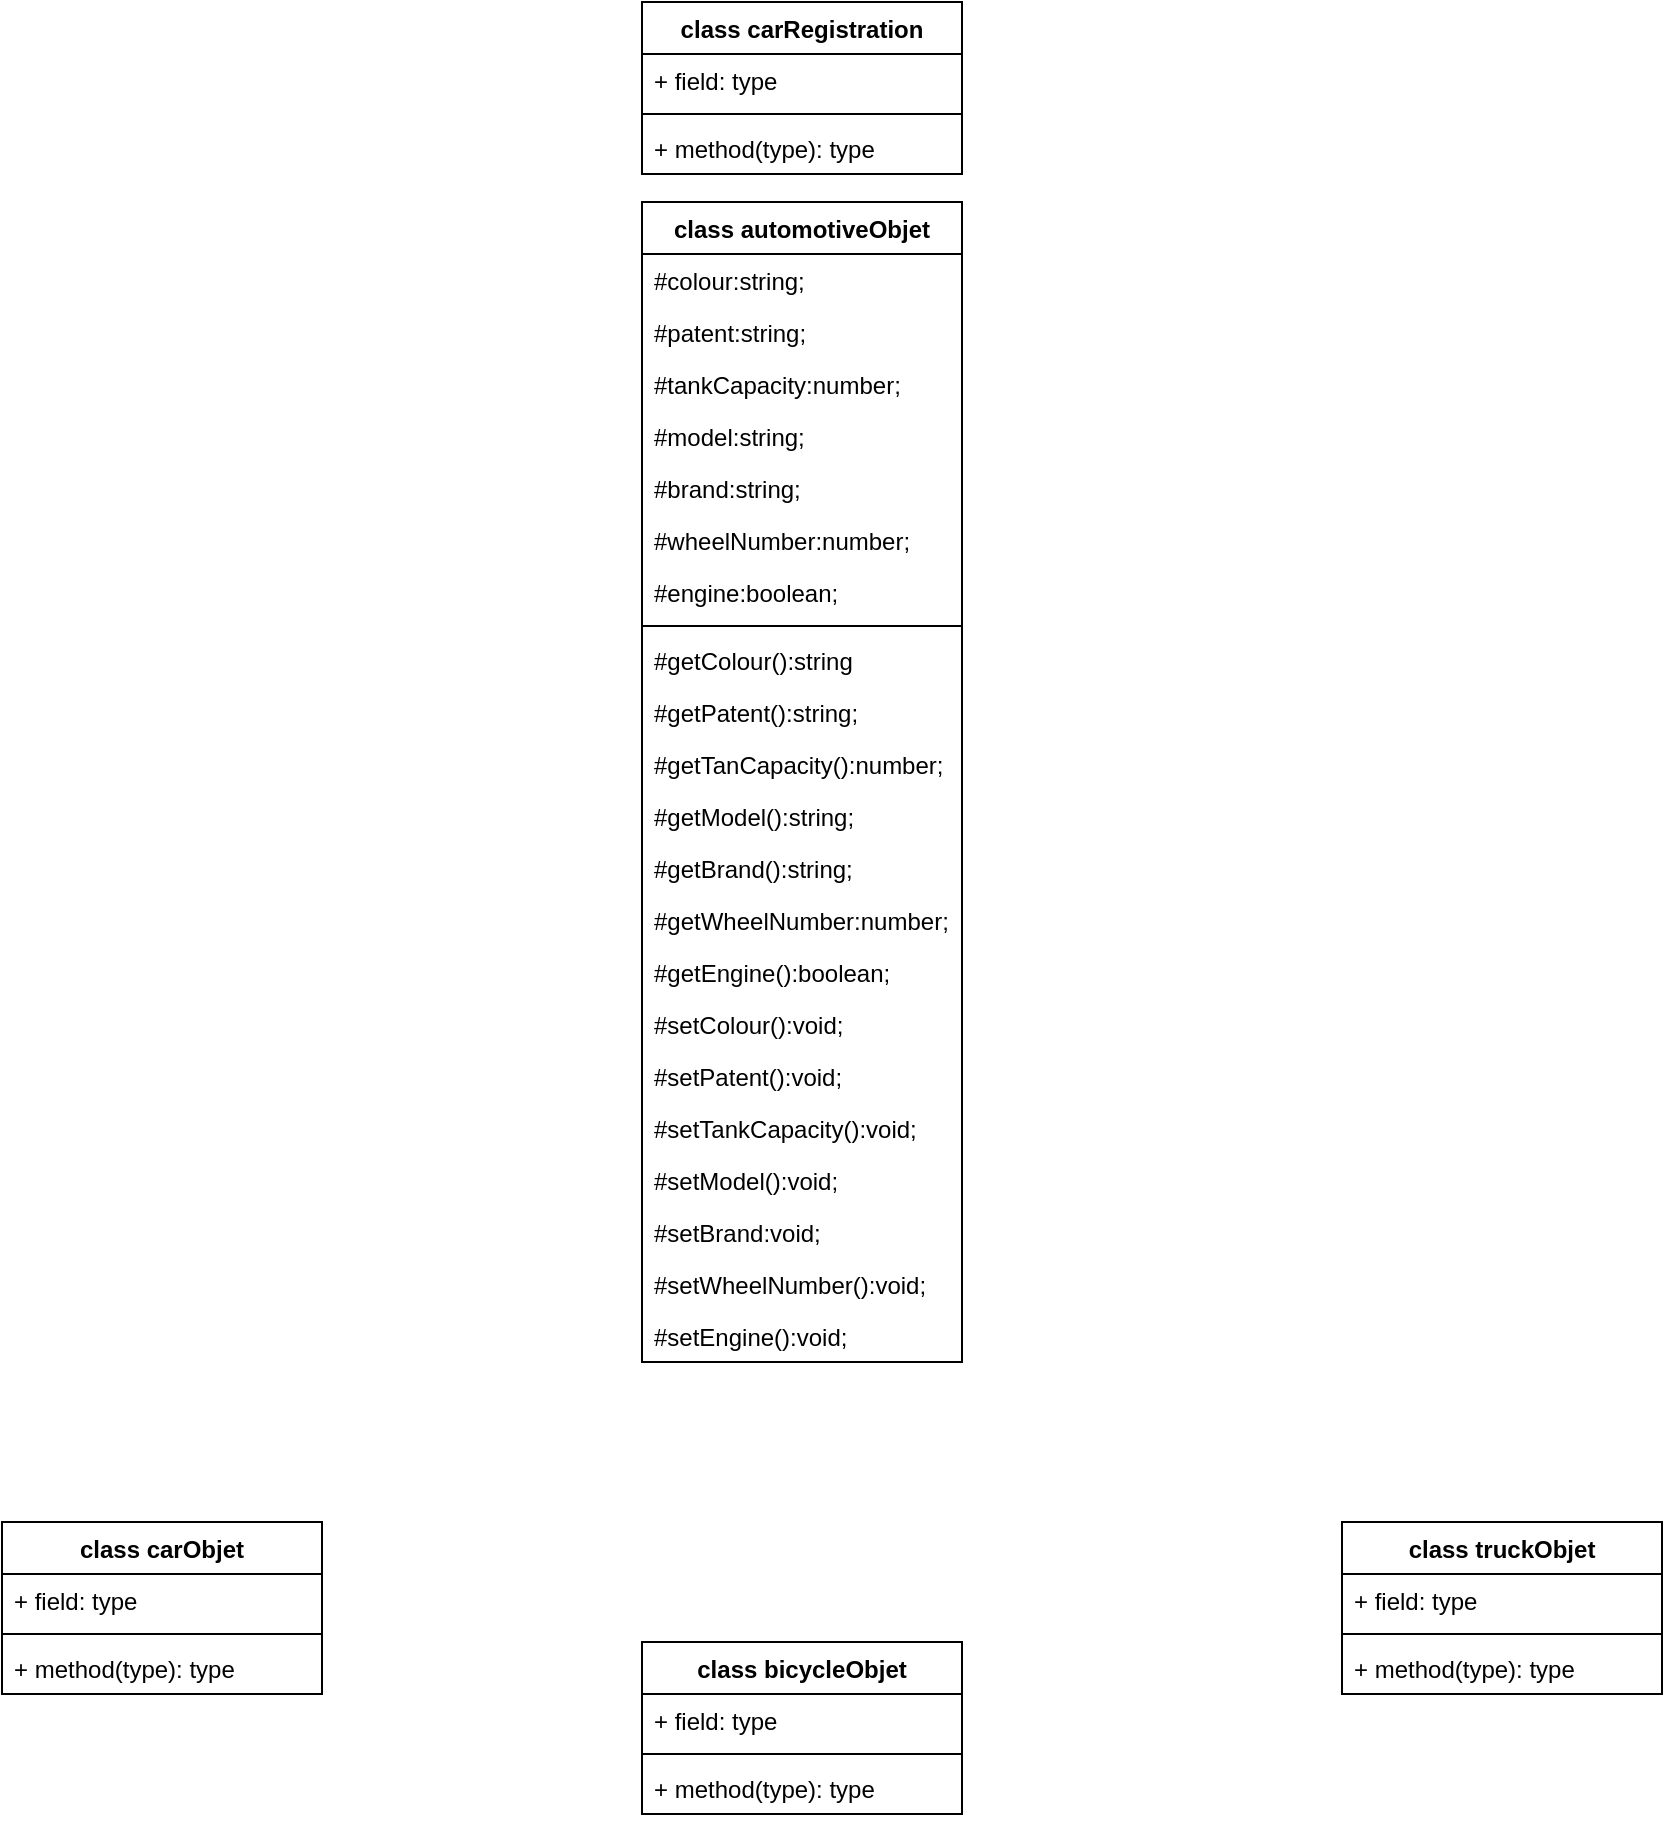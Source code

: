 <mxfile version="20.3.6" type="github" pages="2">
  <diagram name="Page-1" id="e7e014a7-5840-1c2e-5031-d8a46d1fe8dd">
    <mxGraphModel dx="1422" dy="786" grid="1" gridSize="10" guides="1" tooltips="1" connect="1" arrows="1" fold="1" page="1" pageScale="1" pageWidth="1200" pageHeight="1920" background="none" math="0" shadow="0">
      <root>
        <mxCell id="0" />
        <mxCell id="1" parent="0" />
        <mxCell id="Vqm908BKQOVYGzbheek5-41" value="class carRegistration" style="swimlane;fontStyle=1;align=center;verticalAlign=top;childLayout=stackLayout;horizontal=1;startSize=26;horizontalStack=0;resizeParent=1;resizeParentMax=0;resizeLast=0;collapsible=1;marginBottom=0;" vertex="1" parent="1">
          <mxGeometry x="530" y="10" width="160" height="86" as="geometry" />
        </mxCell>
        <mxCell id="Vqm908BKQOVYGzbheek5-42" value="+ field: type" style="text;strokeColor=none;fillColor=none;align=left;verticalAlign=top;spacingLeft=4;spacingRight=4;overflow=hidden;rotatable=0;points=[[0,0.5],[1,0.5]];portConstraint=eastwest;" vertex="1" parent="Vqm908BKQOVYGzbheek5-41">
          <mxGeometry y="26" width="160" height="26" as="geometry" />
        </mxCell>
        <mxCell id="Vqm908BKQOVYGzbheek5-43" value="" style="line;strokeWidth=1;fillColor=none;align=left;verticalAlign=middle;spacingTop=-1;spacingLeft=3;spacingRight=3;rotatable=0;labelPosition=right;points=[];portConstraint=eastwest;strokeColor=inherit;" vertex="1" parent="Vqm908BKQOVYGzbheek5-41">
          <mxGeometry y="52" width="160" height="8" as="geometry" />
        </mxCell>
        <mxCell id="Vqm908BKQOVYGzbheek5-44" value="+ method(type): type" style="text;strokeColor=none;fillColor=none;align=left;verticalAlign=top;spacingLeft=4;spacingRight=4;overflow=hidden;rotatable=0;points=[[0,0.5],[1,0.5]];portConstraint=eastwest;" vertex="1" parent="Vqm908BKQOVYGzbheek5-41">
          <mxGeometry y="60" width="160" height="26" as="geometry" />
        </mxCell>
        <mxCell id="Vqm908BKQOVYGzbheek5-45" value="class automotiveObjet" style="swimlane;fontStyle=1;align=center;verticalAlign=top;childLayout=stackLayout;horizontal=1;startSize=26;horizontalStack=0;resizeParent=1;resizeParentMax=0;resizeLast=0;collapsible=1;marginBottom=0;" vertex="1" parent="1">
          <mxGeometry x="530" y="110" width="160" height="580" as="geometry" />
        </mxCell>
        <mxCell id="Vqm908BKQOVYGzbheek5-46" value="#colour:string;" style="text;strokeColor=none;fillColor=none;align=left;verticalAlign=top;spacingLeft=4;spacingRight=4;overflow=hidden;rotatable=0;points=[[0,0.5],[1,0.5]];portConstraint=eastwest;" vertex="1" parent="Vqm908BKQOVYGzbheek5-45">
          <mxGeometry y="26" width="160" height="26" as="geometry" />
        </mxCell>
        <mxCell id="Vqm908BKQOVYGzbheek5-65" value="#patent:string;" style="text;strokeColor=none;fillColor=none;align=left;verticalAlign=top;spacingLeft=4;spacingRight=4;overflow=hidden;rotatable=0;points=[[0,0.5],[1,0.5]];portConstraint=eastwest;" vertex="1" parent="Vqm908BKQOVYGzbheek5-45">
          <mxGeometry y="52" width="160" height="26" as="geometry" />
        </mxCell>
        <mxCell id="Vqm908BKQOVYGzbheek5-66" value="#tankCapacity:number;" style="text;strokeColor=none;fillColor=none;align=left;verticalAlign=top;spacingLeft=4;spacingRight=4;overflow=hidden;rotatable=0;points=[[0,0.5],[1,0.5]];portConstraint=eastwest;" vertex="1" parent="Vqm908BKQOVYGzbheek5-45">
          <mxGeometry y="78" width="160" height="26" as="geometry" />
        </mxCell>
        <mxCell id="Vqm908BKQOVYGzbheek5-67" value="#model:string;" style="text;strokeColor=none;fillColor=none;align=left;verticalAlign=top;spacingLeft=4;spacingRight=4;overflow=hidden;rotatable=0;points=[[0,0.5],[1,0.5]];portConstraint=eastwest;" vertex="1" parent="Vqm908BKQOVYGzbheek5-45">
          <mxGeometry y="104" width="160" height="26" as="geometry" />
        </mxCell>
        <mxCell id="Vqm908BKQOVYGzbheek5-69" value="#brand:string;" style="text;strokeColor=none;fillColor=none;align=left;verticalAlign=top;spacingLeft=4;spacingRight=4;overflow=hidden;rotatable=0;points=[[0,0.5],[1,0.5]];portConstraint=eastwest;" vertex="1" parent="Vqm908BKQOVYGzbheek5-45">
          <mxGeometry y="130" width="160" height="26" as="geometry" />
        </mxCell>
        <mxCell id="Vqm908BKQOVYGzbheek5-68" value="#wheelNumber:number;" style="text;strokeColor=none;fillColor=none;align=left;verticalAlign=top;spacingLeft=4;spacingRight=4;overflow=hidden;rotatable=0;points=[[0,0.5],[1,0.5]];portConstraint=eastwest;" vertex="1" parent="Vqm908BKQOVYGzbheek5-45">
          <mxGeometry y="156" width="160" height="26" as="geometry" />
        </mxCell>
        <mxCell id="Vqm908BKQOVYGzbheek5-75" value="#engine:boolean;" style="text;strokeColor=none;fillColor=none;align=left;verticalAlign=top;spacingLeft=4;spacingRight=4;overflow=hidden;rotatable=0;points=[[0,0.5],[1,0.5]];portConstraint=eastwest;" vertex="1" parent="Vqm908BKQOVYGzbheek5-45">
          <mxGeometry y="182" width="160" height="26" as="geometry" />
        </mxCell>
        <mxCell id="Vqm908BKQOVYGzbheek5-47" value="" style="line;strokeWidth=1;fillColor=none;align=left;verticalAlign=middle;spacingTop=-1;spacingLeft=3;spacingRight=3;rotatable=0;labelPosition=right;points=[];portConstraint=eastwest;strokeColor=inherit;" vertex="1" parent="Vqm908BKQOVYGzbheek5-45">
          <mxGeometry y="208" width="160" height="8" as="geometry" />
        </mxCell>
        <mxCell id="Vqm908BKQOVYGzbheek5-71" value="#getColour():string" style="text;strokeColor=none;fillColor=none;align=left;verticalAlign=top;spacingLeft=4;spacingRight=4;overflow=hidden;rotatable=0;points=[[0,0.5],[1,0.5]];portConstraint=eastwest;" vertex="1" parent="Vqm908BKQOVYGzbheek5-45">
          <mxGeometry y="216" width="160" height="26" as="geometry" />
        </mxCell>
        <mxCell id="Vqm908BKQOVYGzbheek5-72" value="#getPatent():string;" style="text;strokeColor=none;fillColor=none;align=left;verticalAlign=top;spacingLeft=4;spacingRight=4;overflow=hidden;rotatable=0;points=[[0,0.5],[1,0.5]];portConstraint=eastwest;" vertex="1" parent="Vqm908BKQOVYGzbheek5-45">
          <mxGeometry y="242" width="160" height="26" as="geometry" />
        </mxCell>
        <mxCell id="Vqm908BKQOVYGzbheek5-70" value="#getTanCapacity():number;" style="text;strokeColor=none;fillColor=none;align=left;verticalAlign=top;spacingLeft=4;spacingRight=4;overflow=hidden;rotatable=0;points=[[0,0.5],[1,0.5]];portConstraint=eastwest;" vertex="1" parent="Vqm908BKQOVYGzbheek5-45">
          <mxGeometry y="268" width="160" height="26" as="geometry" />
        </mxCell>
        <mxCell id="Vqm908BKQOVYGzbheek5-74" value="#getModel():string;" style="text;strokeColor=none;fillColor=none;align=left;verticalAlign=top;spacingLeft=4;spacingRight=4;overflow=hidden;rotatable=0;points=[[0,0.5],[1,0.5]];portConstraint=eastwest;" vertex="1" parent="Vqm908BKQOVYGzbheek5-45">
          <mxGeometry y="294" width="160" height="26" as="geometry" />
        </mxCell>
        <mxCell id="Vqm908BKQOVYGzbheek5-73" value="#getBrand():string;" style="text;strokeColor=none;fillColor=none;align=left;verticalAlign=top;spacingLeft=4;spacingRight=4;overflow=hidden;rotatable=0;points=[[0,0.5],[1,0.5]];portConstraint=eastwest;" vertex="1" parent="Vqm908BKQOVYGzbheek5-45">
          <mxGeometry y="320" width="160" height="26" as="geometry" />
        </mxCell>
        <mxCell id="Vqm908BKQOVYGzbheek5-48" value="#getWheelNumber:number;" style="text;strokeColor=none;fillColor=none;align=left;verticalAlign=top;spacingLeft=4;spacingRight=4;overflow=hidden;rotatable=0;points=[[0,0.5],[1,0.5]];portConstraint=eastwest;" vertex="1" parent="Vqm908BKQOVYGzbheek5-45">
          <mxGeometry y="346" width="160" height="26" as="geometry" />
        </mxCell>
        <mxCell id="Vqm908BKQOVYGzbheek5-76" value="#getEngine():boolean;" style="text;strokeColor=none;fillColor=none;align=left;verticalAlign=top;spacingLeft=4;spacingRight=4;overflow=hidden;rotatable=0;points=[[0,0.5],[1,0.5]];portConstraint=eastwest;" vertex="1" parent="Vqm908BKQOVYGzbheek5-45">
          <mxGeometry y="372" width="160" height="26" as="geometry" />
        </mxCell>
        <mxCell id="4XlIdxBGh-J4RA4Cl8wS-14" value="#setColour():void;" style="text;strokeColor=none;fillColor=none;align=left;verticalAlign=top;spacingLeft=4;spacingRight=4;overflow=hidden;rotatable=0;points=[[0,0.5],[1,0.5]];portConstraint=eastwest;" vertex="1" parent="Vqm908BKQOVYGzbheek5-45">
          <mxGeometry y="398" width="160" height="26" as="geometry" />
        </mxCell>
        <mxCell id="4XlIdxBGh-J4RA4Cl8wS-15" value="#setPatent():void;" style="text;strokeColor=none;fillColor=none;align=left;verticalAlign=top;spacingLeft=4;spacingRight=4;overflow=hidden;rotatable=0;points=[[0,0.5],[1,0.5]];portConstraint=eastwest;" vertex="1" parent="Vqm908BKQOVYGzbheek5-45">
          <mxGeometry y="424" width="160" height="26" as="geometry" />
        </mxCell>
        <mxCell id="4XlIdxBGh-J4RA4Cl8wS-16" value="#setTankCapacity():void;" style="text;strokeColor=none;fillColor=none;align=left;verticalAlign=top;spacingLeft=4;spacingRight=4;overflow=hidden;rotatable=0;points=[[0,0.5],[1,0.5]];portConstraint=eastwest;" vertex="1" parent="Vqm908BKQOVYGzbheek5-45">
          <mxGeometry y="450" width="160" height="26" as="geometry" />
        </mxCell>
        <mxCell id="4XlIdxBGh-J4RA4Cl8wS-17" value="#setModel():void;" style="text;strokeColor=none;fillColor=none;align=left;verticalAlign=top;spacingLeft=4;spacingRight=4;overflow=hidden;rotatable=0;points=[[0,0.5],[1,0.5]];portConstraint=eastwest;" vertex="1" parent="Vqm908BKQOVYGzbheek5-45">
          <mxGeometry y="476" width="160" height="26" as="geometry" />
        </mxCell>
        <mxCell id="4XlIdxBGh-J4RA4Cl8wS-18" value="#setBrand:void;" style="text;strokeColor=none;fillColor=none;align=left;verticalAlign=top;spacingLeft=4;spacingRight=4;overflow=hidden;rotatable=0;points=[[0,0.5],[1,0.5]];portConstraint=eastwest;" vertex="1" parent="Vqm908BKQOVYGzbheek5-45">
          <mxGeometry y="502" width="160" height="26" as="geometry" />
        </mxCell>
        <mxCell id="4XlIdxBGh-J4RA4Cl8wS-19" value="#setWheelNumber():void;" style="text;strokeColor=none;fillColor=none;align=left;verticalAlign=top;spacingLeft=4;spacingRight=4;overflow=hidden;rotatable=0;points=[[0,0.5],[1,0.5]];portConstraint=eastwest;" vertex="1" parent="Vqm908BKQOVYGzbheek5-45">
          <mxGeometry y="528" width="160" height="26" as="geometry" />
        </mxCell>
        <mxCell id="4XlIdxBGh-J4RA4Cl8wS-20" value="#setEngine():void;" style="text;strokeColor=none;fillColor=none;align=left;verticalAlign=top;spacingLeft=4;spacingRight=4;overflow=hidden;rotatable=0;points=[[0,0.5],[1,0.5]];portConstraint=eastwest;" vertex="1" parent="Vqm908BKQOVYGzbheek5-45">
          <mxGeometry y="554" width="160" height="26" as="geometry" />
        </mxCell>
        <mxCell id="Vqm908BKQOVYGzbheek5-49" value="class carObjet" style="swimlane;fontStyle=1;align=center;verticalAlign=top;childLayout=stackLayout;horizontal=1;startSize=26;horizontalStack=0;resizeParent=1;resizeParentMax=0;resizeLast=0;collapsible=1;marginBottom=0;" vertex="1" parent="1">
          <mxGeometry x="210" y="770" width="160" height="86" as="geometry" />
        </mxCell>
        <mxCell id="Vqm908BKQOVYGzbheek5-50" value="+ field: type" style="text;strokeColor=none;fillColor=none;align=left;verticalAlign=top;spacingLeft=4;spacingRight=4;overflow=hidden;rotatable=0;points=[[0,0.5],[1,0.5]];portConstraint=eastwest;" vertex="1" parent="Vqm908BKQOVYGzbheek5-49">
          <mxGeometry y="26" width="160" height="26" as="geometry" />
        </mxCell>
        <mxCell id="Vqm908BKQOVYGzbheek5-51" value="" style="line;strokeWidth=1;fillColor=none;align=left;verticalAlign=middle;spacingTop=-1;spacingLeft=3;spacingRight=3;rotatable=0;labelPosition=right;points=[];portConstraint=eastwest;strokeColor=inherit;" vertex="1" parent="Vqm908BKQOVYGzbheek5-49">
          <mxGeometry y="52" width="160" height="8" as="geometry" />
        </mxCell>
        <mxCell id="Vqm908BKQOVYGzbheek5-52" value="+ method(type): type" style="text;strokeColor=none;fillColor=none;align=left;verticalAlign=top;spacingLeft=4;spacingRight=4;overflow=hidden;rotatable=0;points=[[0,0.5],[1,0.5]];portConstraint=eastwest;" vertex="1" parent="Vqm908BKQOVYGzbheek5-49">
          <mxGeometry y="60" width="160" height="26" as="geometry" />
        </mxCell>
        <mxCell id="Vqm908BKQOVYGzbheek5-53" value="class bicycleObjet" style="swimlane;fontStyle=1;align=center;verticalAlign=top;childLayout=stackLayout;horizontal=1;startSize=26;horizontalStack=0;resizeParent=1;resizeParentMax=0;resizeLast=0;collapsible=1;marginBottom=0;" vertex="1" parent="1">
          <mxGeometry x="530" y="830" width="160" height="86" as="geometry" />
        </mxCell>
        <mxCell id="Vqm908BKQOVYGzbheek5-54" value="+ field: type" style="text;strokeColor=none;fillColor=none;align=left;verticalAlign=top;spacingLeft=4;spacingRight=4;overflow=hidden;rotatable=0;points=[[0,0.5],[1,0.5]];portConstraint=eastwest;" vertex="1" parent="Vqm908BKQOVYGzbheek5-53">
          <mxGeometry y="26" width="160" height="26" as="geometry" />
        </mxCell>
        <mxCell id="Vqm908BKQOVYGzbheek5-55" value="" style="line;strokeWidth=1;fillColor=none;align=left;verticalAlign=middle;spacingTop=-1;spacingLeft=3;spacingRight=3;rotatable=0;labelPosition=right;points=[];portConstraint=eastwest;strokeColor=inherit;" vertex="1" parent="Vqm908BKQOVYGzbheek5-53">
          <mxGeometry y="52" width="160" height="8" as="geometry" />
        </mxCell>
        <mxCell id="Vqm908BKQOVYGzbheek5-56" value="+ method(type): type" style="text;strokeColor=none;fillColor=none;align=left;verticalAlign=top;spacingLeft=4;spacingRight=4;overflow=hidden;rotatable=0;points=[[0,0.5],[1,0.5]];portConstraint=eastwest;" vertex="1" parent="Vqm908BKQOVYGzbheek5-53">
          <mxGeometry y="60" width="160" height="26" as="geometry" />
        </mxCell>
        <mxCell id="Vqm908BKQOVYGzbheek5-57" value="class truckObjet" style="swimlane;fontStyle=1;align=center;verticalAlign=top;childLayout=stackLayout;horizontal=1;startSize=26;horizontalStack=0;resizeParent=1;resizeParentMax=0;resizeLast=0;collapsible=1;marginBottom=0;" vertex="1" parent="1">
          <mxGeometry x="880" y="770" width="160" height="86" as="geometry" />
        </mxCell>
        <mxCell id="Vqm908BKQOVYGzbheek5-58" value="+ field: type" style="text;strokeColor=none;fillColor=none;align=left;verticalAlign=top;spacingLeft=4;spacingRight=4;overflow=hidden;rotatable=0;points=[[0,0.5],[1,0.5]];portConstraint=eastwest;" vertex="1" parent="Vqm908BKQOVYGzbheek5-57">
          <mxGeometry y="26" width="160" height="26" as="geometry" />
        </mxCell>
        <mxCell id="Vqm908BKQOVYGzbheek5-59" value="" style="line;strokeWidth=1;fillColor=none;align=left;verticalAlign=middle;spacingTop=-1;spacingLeft=3;spacingRight=3;rotatable=0;labelPosition=right;points=[];portConstraint=eastwest;strokeColor=inherit;" vertex="1" parent="Vqm908BKQOVYGzbheek5-57">
          <mxGeometry y="52" width="160" height="8" as="geometry" />
        </mxCell>
        <mxCell id="Vqm908BKQOVYGzbheek5-60" value="+ method(type): type" style="text;strokeColor=none;fillColor=none;align=left;verticalAlign=top;spacingLeft=4;spacingRight=4;overflow=hidden;rotatable=0;points=[[0,0.5],[1,0.5]];portConstraint=eastwest;" vertex="1" parent="Vqm908BKQOVYGzbheek5-57">
          <mxGeometry y="60" width="160" height="26" as="geometry" />
        </mxCell>
      </root>
    </mxGraphModel>
  </diagram>
  <diagram id="hjgljh0MNpWHvjgUHp1J" name="Página-2">
    <mxGraphModel dx="1422" dy="786" grid="1" gridSize="10" guides="1" tooltips="1" connect="1" arrows="1" fold="1" page="1" pageScale="1" pageWidth="827" pageHeight="1169" math="0" shadow="0">
      <root>
        <mxCell id="0" />
        <mxCell id="1" parent="0" />
      </root>
    </mxGraphModel>
  </diagram>
</mxfile>
